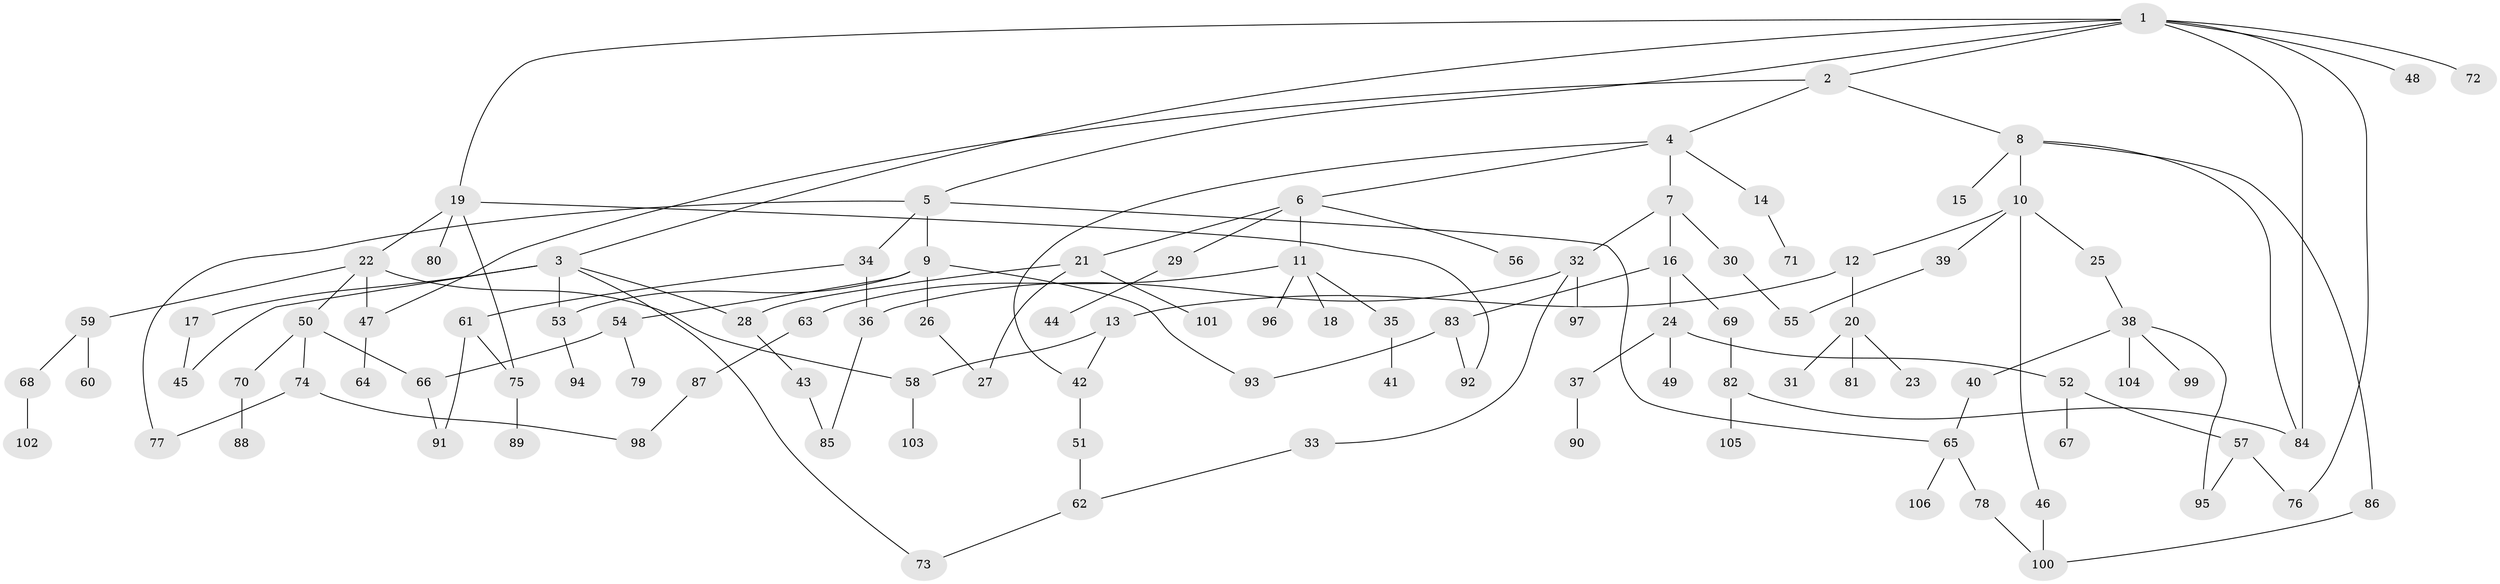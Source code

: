// coarse degree distribution, {11: 0.014285714285714285, 4: 0.1, 5: 0.1, 8: 0.014285714285714285, 6: 0.02857142857142857, 3: 0.17142857142857143, 1: 0.3142857142857143, 2: 0.2571428571428571}
// Generated by graph-tools (version 1.1) at 2025/41/03/06/25 10:41:27]
// undirected, 106 vertices, 131 edges
graph export_dot {
graph [start="1"]
  node [color=gray90,style=filled];
  1;
  2;
  3;
  4;
  5;
  6;
  7;
  8;
  9;
  10;
  11;
  12;
  13;
  14;
  15;
  16;
  17;
  18;
  19;
  20;
  21;
  22;
  23;
  24;
  25;
  26;
  27;
  28;
  29;
  30;
  31;
  32;
  33;
  34;
  35;
  36;
  37;
  38;
  39;
  40;
  41;
  42;
  43;
  44;
  45;
  46;
  47;
  48;
  49;
  50;
  51;
  52;
  53;
  54;
  55;
  56;
  57;
  58;
  59;
  60;
  61;
  62;
  63;
  64;
  65;
  66;
  67;
  68;
  69;
  70;
  71;
  72;
  73;
  74;
  75;
  76;
  77;
  78;
  79;
  80;
  81;
  82;
  83;
  84;
  85;
  86;
  87;
  88;
  89;
  90;
  91;
  92;
  93;
  94;
  95;
  96;
  97;
  98;
  99;
  100;
  101;
  102;
  103;
  104;
  105;
  106;
  1 -- 2;
  1 -- 3;
  1 -- 5;
  1 -- 19;
  1 -- 48;
  1 -- 72;
  1 -- 84;
  1 -- 76;
  2 -- 4;
  2 -- 8;
  2 -- 47;
  3 -- 17;
  3 -- 28;
  3 -- 73;
  3 -- 53;
  3 -- 45;
  4 -- 6;
  4 -- 7;
  4 -- 14;
  4 -- 42;
  5 -- 9;
  5 -- 34;
  5 -- 77;
  5 -- 65;
  6 -- 11;
  6 -- 21;
  6 -- 29;
  6 -- 56;
  7 -- 16;
  7 -- 30;
  7 -- 32;
  8 -- 10;
  8 -- 15;
  8 -- 84;
  8 -- 86;
  9 -- 26;
  9 -- 53;
  9 -- 54;
  9 -- 93;
  10 -- 12;
  10 -- 25;
  10 -- 39;
  10 -- 46;
  11 -- 18;
  11 -- 35;
  11 -- 63;
  11 -- 96;
  12 -- 13;
  12 -- 20;
  13 -- 42;
  13 -- 58;
  14 -- 71;
  16 -- 24;
  16 -- 69;
  16 -- 83;
  17 -- 45;
  19 -- 22;
  19 -- 80;
  19 -- 92;
  19 -- 75;
  20 -- 23;
  20 -- 31;
  20 -- 81;
  21 -- 101;
  21 -- 28;
  21 -- 27;
  22 -- 50;
  22 -- 58;
  22 -- 59;
  22 -- 47;
  24 -- 37;
  24 -- 49;
  24 -- 52;
  25 -- 38;
  26 -- 27;
  28 -- 43;
  29 -- 44;
  30 -- 55;
  32 -- 33;
  32 -- 36;
  32 -- 97;
  33 -- 62;
  34 -- 61;
  34 -- 36;
  35 -- 41;
  36 -- 85;
  37 -- 90;
  38 -- 40;
  38 -- 99;
  38 -- 104;
  38 -- 95;
  39 -- 55;
  40 -- 65;
  42 -- 51;
  43 -- 85;
  46 -- 100;
  47 -- 64;
  50 -- 66;
  50 -- 70;
  50 -- 74;
  51 -- 62;
  52 -- 57;
  52 -- 67;
  53 -- 94;
  54 -- 79;
  54 -- 66;
  57 -- 76;
  57 -- 95;
  58 -- 103;
  59 -- 60;
  59 -- 68;
  61 -- 75;
  61 -- 91;
  62 -- 73;
  63 -- 87;
  65 -- 78;
  65 -- 106;
  66 -- 91;
  68 -- 102;
  69 -- 82;
  70 -- 88;
  74 -- 98;
  74 -- 77;
  75 -- 89;
  78 -- 100;
  82 -- 105;
  82 -- 84;
  83 -- 93;
  83 -- 92;
  86 -- 100;
  87 -- 98;
}
